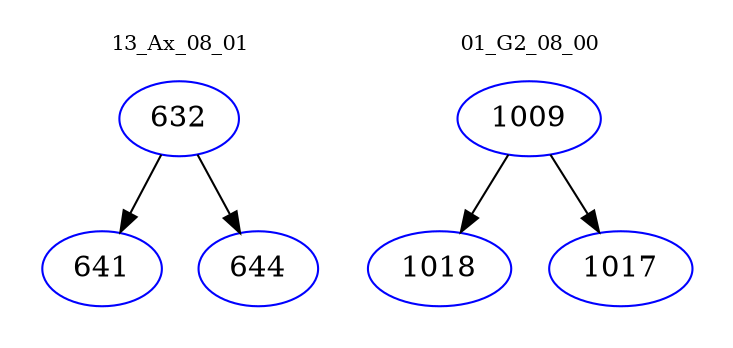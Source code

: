 digraph{
subgraph cluster_0 {
color = white
label = "13_Ax_08_01";
fontsize=10;
T0_632 [label="632", color="blue"]
T0_632 -> T0_641 [color="black"]
T0_641 [label="641", color="blue"]
T0_632 -> T0_644 [color="black"]
T0_644 [label="644", color="blue"]
}
subgraph cluster_1 {
color = white
label = "01_G2_08_00";
fontsize=10;
T1_1009 [label="1009", color="blue"]
T1_1009 -> T1_1018 [color="black"]
T1_1018 [label="1018", color="blue"]
T1_1009 -> T1_1017 [color="black"]
T1_1017 [label="1017", color="blue"]
}
}
